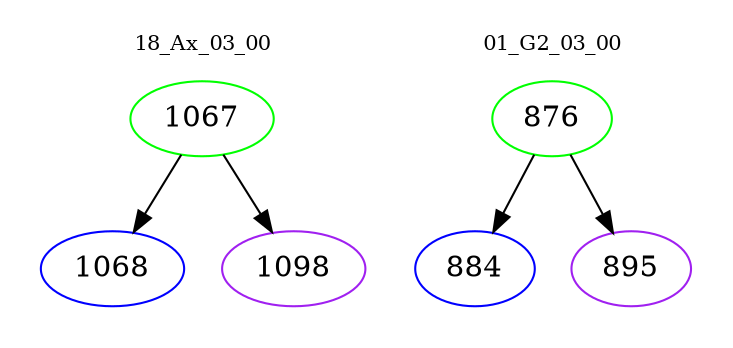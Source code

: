 digraph{
subgraph cluster_0 {
color = white
label = "18_Ax_03_00";
fontsize=10;
T0_1067 [label="1067", color="green"]
T0_1067 -> T0_1068 [color="black"]
T0_1068 [label="1068", color="blue"]
T0_1067 -> T0_1098 [color="black"]
T0_1098 [label="1098", color="purple"]
}
subgraph cluster_1 {
color = white
label = "01_G2_03_00";
fontsize=10;
T1_876 [label="876", color="green"]
T1_876 -> T1_884 [color="black"]
T1_884 [label="884", color="blue"]
T1_876 -> T1_895 [color="black"]
T1_895 [label="895", color="purple"]
}
}
